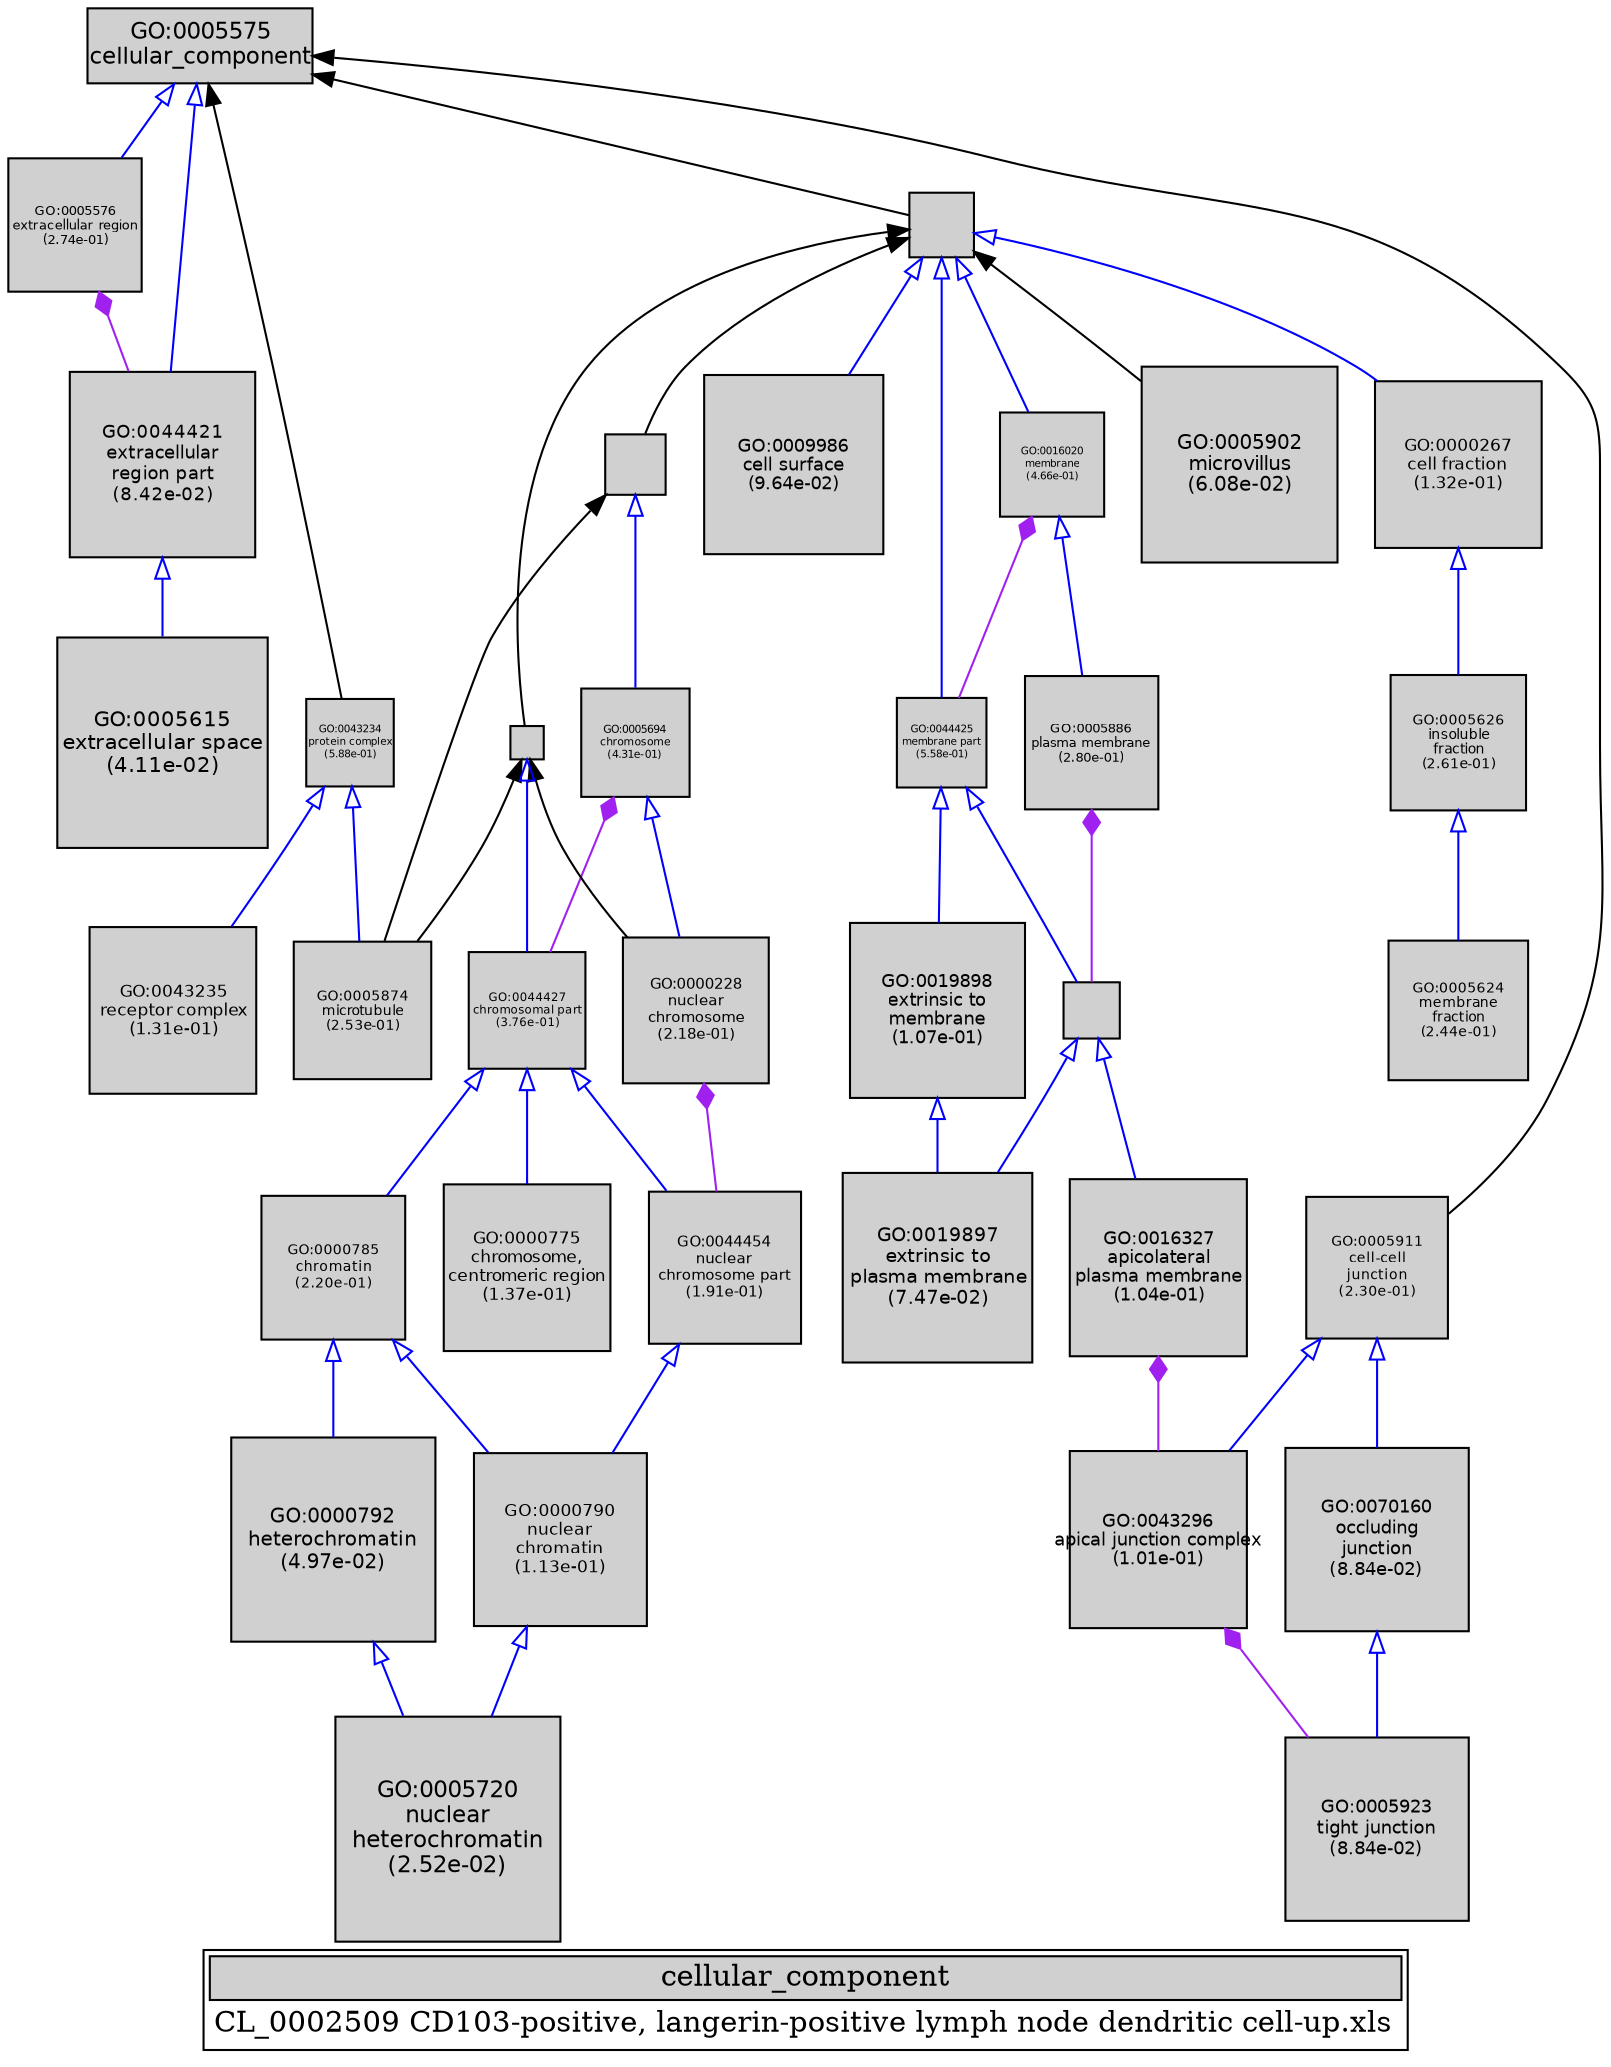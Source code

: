 digraph "cellular_component" {
graph [ bgcolor = "#FFFFFF", label = <<TABLE COLOR="black" BGCOLOR="white"><TR><TD COLSPAN="2" BGCOLOR="#D0D0D0"><FONT COLOR="black">cellular_component</FONT></TD></TR><TR><TD BORDER="0">CL_0002509 CD103-positive, langerin-positive lymph node dendritic cell-up.xls</TD></TR></TABLE>> ];
node [ fontname = "Helvetica" ];

subgraph "nodes" {

node [ style = "filled", fixedsize = "true", width = 1, shape = "box", fontsize = 9, fillcolor = "#D0D0D0", fontcolor = "black", color = "black" ];

"GO:0005694" [ URL = "#GO:0005694", label = <<TABLE BORDER="0"><TR><TD>GO:0005694<BR/>chromosome<BR/>(4.31e-01)</TD></TR></TABLE>>, width = 0.722941572292, shape = "box", fontsize = 5.2051793205, height = 0.722941572292 ];
"GO:0000790" [ URL = "#GO:0000790", label = <<TABLE BORDER="0"><TR><TD>GO:0000790<BR/>nuclear<BR/>chromatin<BR/>(1.13e-01)</TD></TR></TABLE>>, width = 1.15515031226, shape = "box", fontsize = 8.31708224831, height = 1.15515031226 ];
"GO:0016327" [ URL = "#GO:0016327", label = <<TABLE BORDER="0"><TR><TD>GO:0016327<BR/>apicolateral<BR/>plasma membrane<BR/>(1.04e-01)</TD></TR></TABLE>>, width = 1.17802332714, shape = "box", fontsize = 8.48176795542, height = 1.17802332714 ];
"GO:0044425" [ URL = "#GO:0044425", label = <<TABLE BORDER="0"><TR><TD>GO:0044425<BR/>membrane part<BR/>(5.58e-01)</TD></TR></TABLE>>, width = 0.603738251678, shape = "box", fontsize = 5.0, height = 0.603738251678 ];
"GO:0044459" [ URL = "#GO:0044459", label = "", width = 0.371127682607, shape = "box", height = 0.371127682607 ];
"GO:0005874" [ URL = "#GO:0005874", label = <<TABLE BORDER="0"><TR><TD>GO:0005874<BR/>microtubule<BR/>(2.53e-01)</TD></TR></TABLE>>, width = 0.919356042948, shape = "box", fontsize = 6.61936350922, height = 0.919356042948 ];
"GO:0043234" [ URL = "#GO:0043234", label = <<TABLE BORDER="0"><TR><TD>GO:0043234<BR/>protein complex<BR/>(5.88e-01)</TD></TR></TABLE>>, width = 0.576645573393, shape = "box", fontsize = 5.0, height = 0.576645573393 ];
"GO:0016020" [ URL = "#GO:0016020", label = <<TABLE BORDER="0"><TR><TD>GO:0016020<BR/>membrane<BR/>(4.66e-01)</TD></TR></TABLE>>, width = 0.689131180962, shape = "box", fontsize = 5.0, height = 0.689131180962 ];
"GO:0005576" [ URL = "#GO:0005576", label = <<TABLE BORDER="0"><TR><TD>GO:0005576<BR/>extracellular region<BR/>(2.74e-01)</TD></TR></TABLE>>, width = 0.892838392998, shape = "box", fontsize = 6.42843642958, height = 0.892838392998 ];
"GO:0044421" [ URL = "#GO:0044421", label = <<TABLE BORDER="0"><TR><TD>GO:0044421<BR/>extracellular<BR/>region part<BR/>(8.42e-02)</TD></TR></TABLE>>, width = 1.23102286868, shape = "box", fontsize = 8.86336465453, height = 1.23102286868 ];
"GO:0043235" [ URL = "#GO:0043235", label = <<TABLE BORDER="0"><TR><TD>GO:0043235<BR/>receptor complex<BR/>(1.31e-01)</TD></TR></TABLE>>, width = 1.11602786044, shape = "box", fontsize = 8.03540059515, height = 1.11602786044 ];
"GO:0005615" [ URL = "#GO:0005615", label = <<TABLE BORDER="0"><TR><TD>GO:0005615<BR/>extracellular space<BR/>(4.11e-02)</TD></TR></TABLE>>, width = 1.39707503871, shape = "box", fontsize = 10.0589402787, height = 1.39707503871 ];
"GO:0044446" [ URL = "#GO:0044446", label = "", width = 0.217146495484, shape = "box", height = 0.217146495484 ];
"GO:0009986" [ URL = "#GO:0009986", label = <<TABLE BORDER="0"><TR><TD>GO:0009986<BR/>cell surface<BR/>(9.64e-02)</TD></TR></TABLE>>, width = 1.19713269973, shape = "box", fontsize = 8.61935543802, height = 1.19713269973 ];
"GO:0005624" [ URL = "#GO:0005624", label = <<TABLE BORDER="0"><TR><TD>GO:0005624<BR/>membrane<BR/>fraction<BR/>(2.44e-01)</TD></TR></TABLE>>, width = 0.932177517754, shape = "box", fontsize = 6.71167812783, height = 0.932177517754 ];
"GO:0044454" [ URL = "#GO:0044454", label = <<TABLE BORDER="0"><TR><TD>GO:0044454<BR/>nuclear<BR/>chromosome part<BR/>(1.91e-01)</TD></TR></TABLE>>, width = 1.00921083802, shape = "box", fontsize = 7.26631803375, height = 1.00921083802 ];
"GO:0005923" [ URL = "#GO:0005923", label = <<TABLE BORDER="0"><TR><TD>GO:0005923<BR/>tight junction<BR/>(8.84e-02)</TD></TR></TABLE>>, width = 1.21886336516, shape = "box", fontsize = 8.77581622917, height = 1.21886336516 ];
"GO:0005720" [ URL = "#GO:0005720", label = <<TABLE BORDER="0"><TR><TD>GO:0005720<BR/>nuclear<BR/>heterochromatin<BR/>(2.52e-02)</TD></TR></TABLE>>, width = 1.5, shape = "box", fontsize = 10.8, height = 1.5 ];
"GO:0000792" [ URL = "#GO:0000792", label = <<TABLE BORDER="0"><TR><TD>GO:0000792<BR/>heterochromatin<BR/>(4.97e-02)</TD></TR></TABLE>>, width = 1.35485452943, shape = "box", fontsize = 9.75495261189, height = 1.35485452943 ];
"GO:0000267" [ URL = "#GO:0000267", label = <<TABLE BORDER="0"><TR><TD>GO:0000267<BR/>cell fraction<BR/>(1.32e-01)</TD></TR></TABLE>>, width = 1.11390275631, shape = "box", fontsize = 8.02009984545, height = 1.11390275631 ];
"GO:0000228" [ URL = "#GO:0000228", label = <<TABLE BORDER="0"><TR><TD>GO:0000228<BR/>nuclear<BR/>chromosome<BR/>(2.18e-01)</TD></TR></TABLE>>, width = 0.967900698474, shape = "box", fontsize = 6.96888502901, height = 0.967900698474 ];
"GO:0005886" [ URL = "#GO:0005886", label = <<TABLE BORDER="0"><TR><TD>GO:0005886<BR/>plasma membrane<BR/>(2.80e-01)</TD></TR></TABLE>>, width = 0.885716337612, shape = "box", fontsize = 6.3771576308, height = 0.885716337612 ];
"GO:0000785" [ URL = "#GO:0000785", label = <<TABLE BORDER="0"><TR><TD>GO:0000785<BR/>chromatin<BR/>(2.20e-01)</TD></TR></TABLE>>, width = 0.964278545688, shape = "box", fontsize = 6.94280552895, height = 0.964278545688 ];
"GO:0019898" [ URL = "#GO:0019898", label = <<TABLE BORDER="0"><TR><TD>GO:0019898<BR/>extrinsic to<BR/>membrane<BR/>(1.07e-01)</TD></TR></TABLE>>, width = 1.17097153096, shape = "box", fontsize = 8.43099502289, height = 1.17097153096 ];
"GO:0005575" [ URL = "#GO:0005575", label = <<TABLE BORDER="0"><TR><TD>GO:0005575<BR/>cellular_component</TD></TR></TABLE>>, width = 1.5, shape = "box", fontsize = 10.8 ];
"GO:0005911" [ URL = "#GO:0005911", label = <<TABLE BORDER="0"><TR><TD>GO:0005911<BR/>cell-cell<BR/>junction<BR/>(2.30e-01)</TD></TR></TABLE>>, width = 0.951321227846, shape = "box", fontsize = 6.84951284049, height = 0.951321227846 ];
"GO:0044427" [ URL = "#GO:0044427", label = <<TABLE BORDER="0"><TR><TD>GO:0044427<BR/>chromosomal part<BR/>(3.76e-01)</TD></TR></TABLE>>, width = 0.777403762269, shape = "box", fontsize = 5.59730708834, height = 0.777403762269 ];
"GO:0005626" [ URL = "#GO:0005626", label = <<TABLE BORDER="0"><TR><TD>GO:0005626<BR/>insoluble<BR/>fraction<BR/>(2.61e-01)</TD></TR></TABLE>>, width = 0.909070300946, shape = "box", fontsize = 6.54530616681, height = 0.909070300946 ];
"GO:0043296" [ URL = "#GO:0043296", label = <<TABLE BORDER="0"><TR><TD>GO:0043296<BR/>apical junction complex<BR/>(1.01e-01)</TD></TR></TABLE>>, width = 1.18525081109, shape = "box", fontsize = 8.53380583987, height = 1.18525081109 ];
"GO:0000775" [ URL = "#GO:0000775", label = <<TABLE BORDER="0"><TR><TD>GO:0000775<BR/>chromosome,<BR/>centromeric region<BR/>(1.37e-01)</TD></TR></TABLE>>, width = 1.10465840973, shape = "box", fontsize = 7.95354055005, height = 1.10465840973 ];
"GO:0070160" [ URL = "#GO:0070160", label = <<TABLE BORDER="0"><TR><TD>GO:0070160<BR/>occluding<BR/>junction<BR/>(8.84e-02)</TD></TR></TABLE>>, width = 1.21886336516, shape = "box", fontsize = 8.77581622917, height = 1.21886336516 ];
"GO:0005902" [ URL = "#GO:0005902", label = <<TABLE BORDER="0"><TR><TD>GO:0005902<BR/>microvillus<BR/>(6.08e-02)</TD></TR></TABLE>>, width = 1.30898410784, shape = "box", fontsize = 9.42468557647, height = 1.30898410784 ];
"GO:0043232" [ URL = "#GO:0043232", label = "", width = 0.401023865304, shape = "box", height = 0.401023865304 ];
"GO:0019897" [ URL = "#GO:0019897", label = <<TABLE BORDER="0"><TR><TD>GO:0019897<BR/>extrinsic to<BR/>plasma membrane<BR/>(7.47e-02)</TD></TR></TABLE>>, width = 1.26021441165, shape = "box", fontsize = 9.0735437639, height = 1.26021441165 ];
"GO:0044464" [ URL = "#GO:0044464", label = "", width = 0.435422772187, shape = "box", height = 0.435422772187 ];
}
subgraph "edges" {


edge [ dir = "back", weight = 1 ];
subgraph "regulates" {


edge [ color = "cyan", arrowtail = "none" ];
subgraph "positive" {


edge [ color = "green", arrowtail = "vee" ];
}
subgraph "negative" {


edge [ color = "red", arrowtail = "tee" ];
}
}
subgraph "part_of" {


edge [ color = "purple", arrowtail = "diamond", weight = 2.5 ];
"GO:0000228" -> "GO:0044454";
"GO:0005886" -> "GO:0044459";
"GO:0005694" -> "GO:0044427";
"GO:0016327" -> "GO:0043296";
"GO:0005576" -> "GO:0044421";
"GO:0016020" -> "GO:0044425";
"GO:0043296" -> "GO:0005923";
}
subgraph "is_a" {


edge [ color = "blue", arrowtail = "empty", weight = 5.0 ];
"GO:0005911" -> "GO:0070160";
"GO:0000267" -> "GO:0005626";
"GO:0005694" -> "GO:0000228";
"GO:0000792" -> "GO:0005720";
"GO:0044427" -> "GO:0044454";
"GO:0044427" -> "GO:0000785";
"GO:0019898" -> "GO:0019897";
"GO:0044464" -> "GO:0009986";
"GO:0000785" -> "GO:0000792";
"GO:0044421" -> "GO:0005615";
"GO:0000790" -> "GO:0005720";
"GO:0044427" -> "GO:0000775";
"GO:0044464" -> "GO:0016020";
"GO:0005575" -> "GO:0005576";
"GO:0044464" -> "GO:0044425";
"GO:0043234" -> "GO:0005874";
"GO:0000785" -> "GO:0000790";
"GO:0005626" -> "GO:0005624";
"GO:0016020" -> "GO:0005886";
"GO:0044459" -> "GO:0016327";
"GO:0044464" -> "GO:0000267";
"GO:0070160" -> "GO:0005923";
"GO:0044425" -> "GO:0044459";
"GO:0044459" -> "GO:0019897";
"GO:0043234" -> "GO:0043235";
"GO:0044454" -> "GO:0000790";
"GO:0044446" -> "GO:0044427";
"GO:0005911" -> "GO:0043296";
"GO:0044425" -> "GO:0019898";
"GO:0043232" -> "GO:0005694";
"GO:0005575" -> "GO:0044421";
}
"GO:0043232" -> "GO:0005874";
"GO:0005575" -> "GO:0044464";
"GO:0044464" -> "GO:0043232";
"GO:0044464" -> "GO:0005902";
"GO:0044446" -> "GO:0000228";
"GO:0005575" -> "GO:0005911";
"GO:0005575" -> "GO:0043234";
"GO:0044464" -> "GO:0044446";
"GO:0044446" -> "GO:0005874";
}
}
